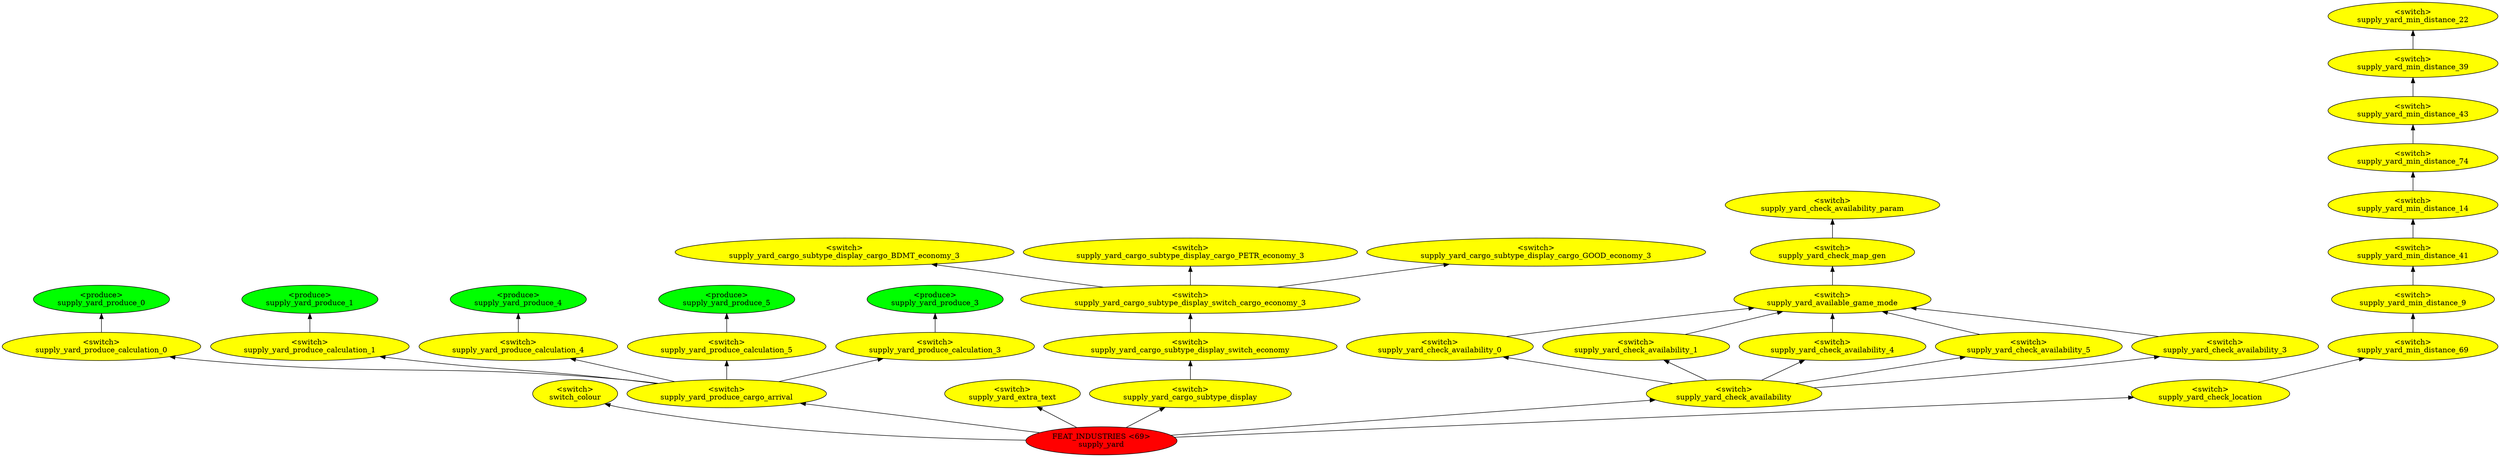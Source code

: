 digraph {
rankdir="BT"
switch_colour [fillcolor=yellow style="filled" label="<switch>\nswitch_colour"]
supply_yard_produce_0 [fillcolor=green style="filled" label="<produce>\nsupply_yard_produce_0"]
supply_yard_produce_calculation_0 [fillcolor=yellow style="filled" label="<switch>\nsupply_yard_produce_calculation_0"]
supply_yard_produce_1 [fillcolor=green style="filled" label="<produce>\nsupply_yard_produce_1"]
supply_yard_produce_calculation_1 [fillcolor=yellow style="filled" label="<switch>\nsupply_yard_produce_calculation_1"]
supply_yard_produce_4 [fillcolor=green style="filled" label="<produce>\nsupply_yard_produce_4"]
supply_yard_produce_calculation_4 [fillcolor=yellow style="filled" label="<switch>\nsupply_yard_produce_calculation_4"]
supply_yard_produce_5 [fillcolor=green style="filled" label="<produce>\nsupply_yard_produce_5"]
supply_yard_produce_calculation_5 [fillcolor=yellow style="filled" label="<switch>\nsupply_yard_produce_calculation_5"]
supply_yard_produce_3 [fillcolor=green style="filled" label="<produce>\nsupply_yard_produce_3"]
supply_yard_produce_calculation_3 [fillcolor=yellow style="filled" label="<switch>\nsupply_yard_produce_calculation_3"]
supply_yard_produce_cargo_arrival [fillcolor=yellow style="filled" label="<switch>\nsupply_yard_produce_cargo_arrival"]
supply_yard_extra_text [fillcolor=yellow style="filled" label="<switch>\nsupply_yard_extra_text"]
supply_yard_cargo_subtype_display_cargo_BDMT_economy_3 [fillcolor=yellow style="filled" label="<switch>\nsupply_yard_cargo_subtype_display_cargo_BDMT_economy_3"]
supply_yard_cargo_subtype_display_cargo_PETR_economy_3 [fillcolor=yellow style="filled" label="<switch>\nsupply_yard_cargo_subtype_display_cargo_PETR_economy_3"]
supply_yard_cargo_subtype_display_cargo_GOOD_economy_3 [fillcolor=yellow style="filled" label="<switch>\nsupply_yard_cargo_subtype_display_cargo_GOOD_economy_3"]
supply_yard_cargo_subtype_display_switch_cargo_economy_3 [fillcolor=yellow style="filled" label="<switch>\nsupply_yard_cargo_subtype_display_switch_cargo_economy_3"]
supply_yard_cargo_subtype_display_switch_economy [fillcolor=yellow style="filled" label="<switch>\nsupply_yard_cargo_subtype_display_switch_economy"]
supply_yard_cargo_subtype_display [fillcolor=yellow style="filled" label="<switch>\nsupply_yard_cargo_subtype_display"]
supply_yard_check_availability_param [fillcolor=yellow style="filled" label="<switch>\nsupply_yard_check_availability_param"]
supply_yard_check_map_gen [fillcolor=yellow style="filled" label="<switch>\nsupply_yard_check_map_gen"]
supply_yard_available_game_mode [fillcolor=yellow style="filled" label="<switch>\nsupply_yard_available_game_mode"]
supply_yard_check_availability_0 [fillcolor=yellow style="filled" label="<switch>\nsupply_yard_check_availability_0"]
supply_yard_check_availability_1 [fillcolor=yellow style="filled" label="<switch>\nsupply_yard_check_availability_1"]
supply_yard_check_availability_4 [fillcolor=yellow style="filled" label="<switch>\nsupply_yard_check_availability_4"]
supply_yard_check_availability_5 [fillcolor=yellow style="filled" label="<switch>\nsupply_yard_check_availability_5"]
supply_yard_check_availability_3 [fillcolor=yellow style="filled" label="<switch>\nsupply_yard_check_availability_3"]
supply_yard_check_availability [fillcolor=yellow style="filled" label="<switch>\nsupply_yard_check_availability"]
supply_yard_min_distance_22 [fillcolor=yellow style="filled" label="<switch>\nsupply_yard_min_distance_22"]
supply_yard_min_distance_39 [fillcolor=yellow style="filled" label="<switch>\nsupply_yard_min_distance_39"]
supply_yard_min_distance_43 [fillcolor=yellow style="filled" label="<switch>\nsupply_yard_min_distance_43"]
supply_yard_min_distance_74 [fillcolor=yellow style="filled" label="<switch>\nsupply_yard_min_distance_74"]
supply_yard_min_distance_14 [fillcolor=yellow style="filled" label="<switch>\nsupply_yard_min_distance_14"]
supply_yard_min_distance_41 [fillcolor=yellow style="filled" label="<switch>\nsupply_yard_min_distance_41"]
supply_yard_min_distance_9 [fillcolor=yellow style="filled" label="<switch>\nsupply_yard_min_distance_9"]
supply_yard_min_distance_69 [fillcolor=yellow style="filled" label="<switch>\nsupply_yard_min_distance_69"]
supply_yard_check_location [fillcolor=yellow style="filled" label="<switch>\nsupply_yard_check_location"]
supply_yard [fillcolor=red style="filled" label="FEAT_INDUSTRIES <69>\nsupply_yard"]
supply_yard_check_availability_1->supply_yard_available_game_mode
supply_yard->supply_yard_produce_cargo_arrival
supply_yard_produce_cargo_arrival->supply_yard_produce_calculation_5
supply_yard_produce_cargo_arrival->supply_yard_produce_calculation_4
supply_yard_check_map_gen->supply_yard_check_availability_param
supply_yard_min_distance_39->supply_yard_min_distance_22
supply_yard->supply_yard_check_location
supply_yard_min_distance_43->supply_yard_min_distance_39
supply_yard_check_availability_5->supply_yard_available_game_mode
supply_yard_check_availability_4->supply_yard_available_game_mode
supply_yard_min_distance_74->supply_yard_min_distance_43
supply_yard_cargo_subtype_display_switch_cargo_economy_3->supply_yard_cargo_subtype_display_cargo_PETR_economy_3
supply_yard_produce_calculation_1->supply_yard_produce_1
supply_yard_min_distance_9->supply_yard_min_distance_41
supply_yard_min_distance_69->supply_yard_min_distance_9
supply_yard->supply_yard_check_availability
supply_yard->supply_yard_extra_text
supply_yard_check_availability->supply_yard_check_availability_1
supply_yard->supply_yard_cargo_subtype_display
supply_yard_produce_cargo_arrival->supply_yard_produce_calculation_1
supply_yard_produce_cargo_arrival->supply_yard_produce_calculation_0
supply_yard_min_distance_14->supply_yard_min_distance_74
supply_yard_available_game_mode->supply_yard_check_map_gen
supply_yard_produce_calculation_3->supply_yard_produce_3
supply_yard_min_distance_41->supply_yard_min_distance_14
supply_yard_check_availability_0->supply_yard_available_game_mode
supply_yard_produce_calculation_4->supply_yard_produce_4
supply_yard_check_availability->supply_yard_check_availability_4
supply_yard_cargo_subtype_display_switch_cargo_economy_3->supply_yard_cargo_subtype_display_cargo_BDMT_economy_3
supply_yard_check_availability->supply_yard_check_availability_5
supply_yard_produce_calculation_0->supply_yard_produce_0
supply_yard_check_availability->supply_yard_check_availability_0
supply_yard_cargo_subtype_display_switch_cargo_economy_3->supply_yard_cargo_subtype_display_cargo_GOOD_economy_3
supply_yard_cargo_subtype_display_switch_economy->supply_yard_cargo_subtype_display_switch_cargo_economy_3
supply_yard->switch_colour
supply_yard_cargo_subtype_display->supply_yard_cargo_subtype_display_switch_economy
supply_yard_check_availability->supply_yard_check_availability_3
supply_yard_check_availability_3->supply_yard_available_game_mode
supply_yard_produce_cargo_arrival->supply_yard_produce_calculation_3
supply_yard_check_location->supply_yard_min_distance_69
supply_yard_produce_calculation_5->supply_yard_produce_5
}
